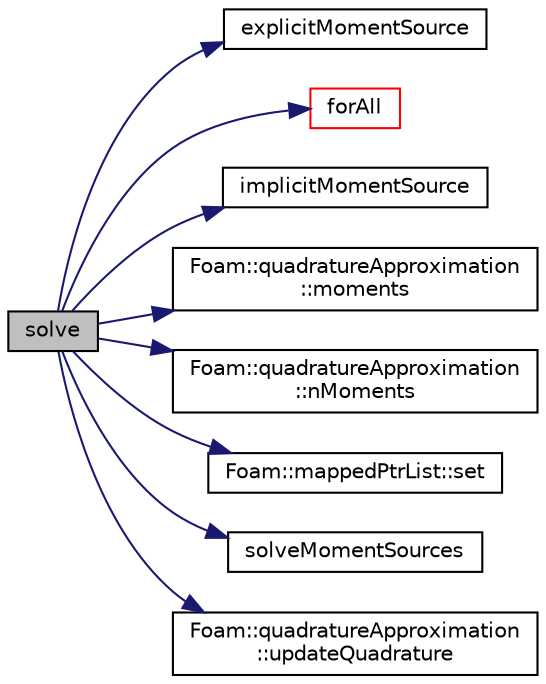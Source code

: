 digraph "solve"
{
  bgcolor="transparent";
  edge [fontname="Helvetica",fontsize="10",labelfontname="Helvetica",labelfontsize="10"];
  node [fontname="Helvetica",fontsize="10",shape=record];
  rankdir="LR";
  Node27 [label="solve",height=0.2,width=0.4,color="black", fillcolor="grey75", style="filled", fontcolor="black"];
  Node27 -> Node28 [color="midnightblue",fontsize="10",style="solid",fontname="Helvetica"];
  Node28 [label="explicitMomentSource",height=0.2,width=0.4,color="black",URL="$a02060.html#aa04ab8d92ff8a7a65fc032e3785b894e",tooltip="Calculate explicit source terms with realizable ODE solver. "];
  Node27 -> Node29 [color="midnightblue",fontsize="10",style="solid",fontname="Helvetica"];
  Node29 [label="forAll",height=0.2,width=0.4,color="red",URL="$a01697.html#a661071c857206cff08f25e78275fc863"];
  Node27 -> Node40 [color="midnightblue",fontsize="10",style="solid",fontname="Helvetica"];
  Node40 [label="implicitMomentSource",height=0.2,width=0.4,color="black",URL="$a02060.html#ad9e45f5e26d41497ff42ff3a0787ce3e",tooltip="Calculate implicit source terms. "];
  Node27 -> Node41 [color="midnightblue",fontsize="10",style="solid",fontname="Helvetica"];
  Node41 [label="Foam::quadratureApproximation\l::moments",height=0.2,width=0.4,color="black",URL="$a02236.html#a71f52c09f27e0e02f43bb4aa305cfaa6",tooltip="Const access to the moments. "];
  Node27 -> Node42 [color="midnightblue",fontsize="10",style="solid",fontname="Helvetica"];
  Node42 [label="Foam::quadratureApproximation\l::nMoments",height=0.2,width=0.4,color="black",URL="$a02236.html#a9f1df760340bbe0bef437f40500d8e71",tooltip="Return the number of moments. "];
  Node27 -> Node43 [color="midnightblue",fontsize="10",style="solid",fontname="Helvetica"];
  Node43 [label="Foam::mappedPtrList::set",height=0.2,width=0.4,color="black",URL="$a01872.html#a5e4cd6ccd28b78373e00708d88532c78",tooltip="Is index i set. "];
  Node27 -> Node44 [color="midnightblue",fontsize="10",style="solid",fontname="Helvetica"];
  Node44 [label="solveMomentSources",height=0.2,width=0.4,color="black",URL="$a02060.html#a0afcad7fc7f103d434dcc82e9f7ea9e5",tooltip="Are moments updated due to sources. "];
  Node27 -> Node45 [color="midnightblue",fontsize="10",style="solid",fontname="Helvetica"];
  Node45 [label="Foam::quadratureApproximation\l::updateQuadrature",height=0.2,width=0.4,color="black",URL="$a02236.html#ac4aec727fcdd873ea78763aaeeb86e14",tooltip="Recalculate the quadrature nodes from the moments. "];
}
